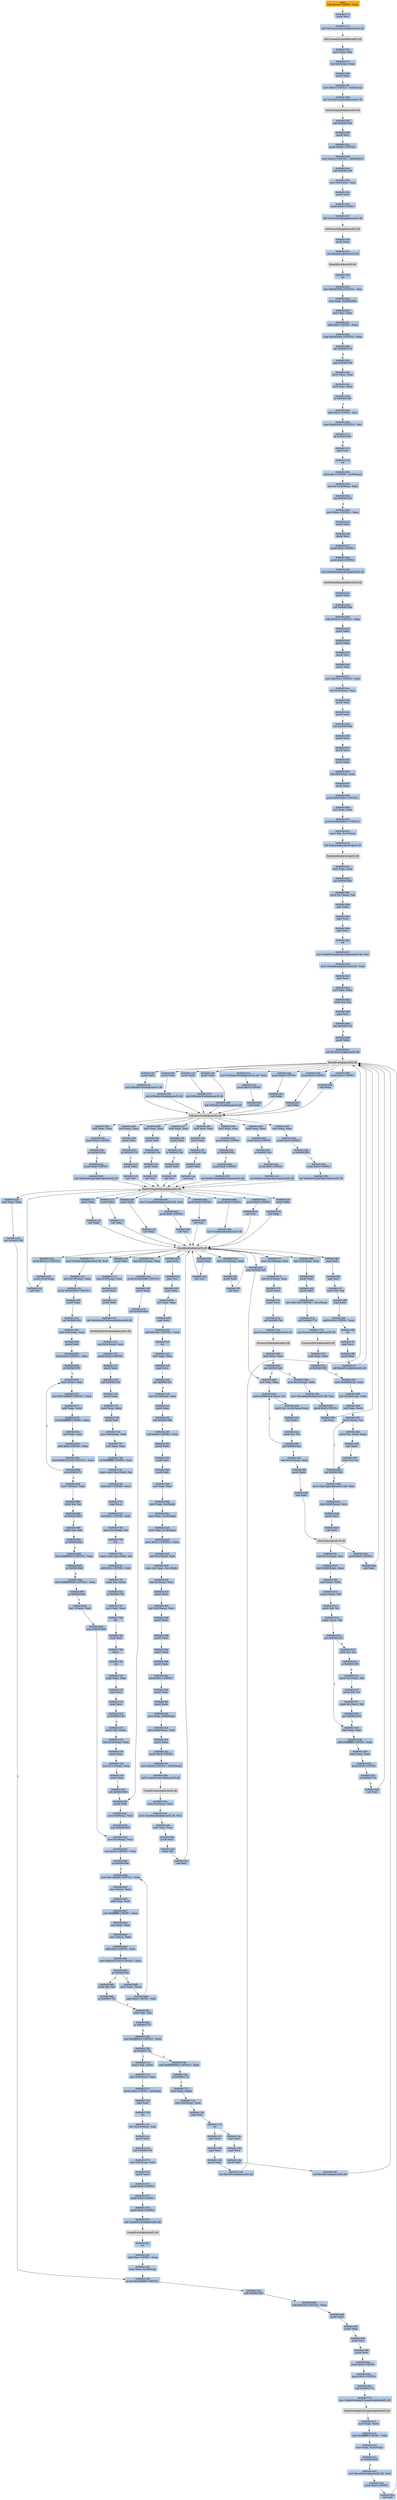 digraph G {
node[shape=rectangle,style=filled,fillcolor=lightsteelblue,color=lightsteelblue]
bgcolor="transparent"
a0x00401270subl_0x44UINT8_esp[label="start\nsubl $0x44<UINT8>, %esp",fillcolor="orange",color="lightgrey"];
a0x00401273pushl_esi[label="0x00401273\npushl %esi"];
a0x00401274call_GetCommandLineA_kernel32_dll[label="0x00401274\ncall GetCommandLineA@kernel32.dll"];
GetCommandLineA_kernel32_dll[label="GetCommandLineA@kernel32.dll",fillcolor="lightgrey",color="lightgrey"];
a0x0040127amovl_eax_esi[label="0x0040127a\nmovl %eax, %esi"];
a0x0040127cleal_0x4esp__eax[label="0x0040127c\nleal 0x4(%esp), %eax"];
a0x00401280pushl_eax[label="0x00401280\npushl %eax"];
a0x00401281movl_0x0UINT32_0x34esp_[label="0x00401281\nmovl $0x0<UINT32>, 0x34(%esp)"];
a0x00401289call_GetStartupInfoA_kernel32_dll[label="0x00401289\ncall GetStartupInfoA@kernel32.dll"];
GetStartupInfoA_kernel32_dll[label="GetStartupInfoA@kernel32.dll",fillcolor="lightgrey",color="lightgrey"];
a0x0040128fcall_0x004012d0[label="0x0040128f\ncall 0x004012d0"];
a0x004012d0pushl_esi[label="0x004012d0\npushl %esi"];
a0x004012d1pushl_0x80UINT32[label="0x004012d1\npushl $0x80<UINT32>"];
a0x004012d6movl_0x20UINT32_0x00403024[label="0x004012d6\nmovl $0x20<UINT32>, 0x00403024"];
a0x004012e0call_0x00401350[label="0x004012e0\ncall 0x00401350"];
a0x00401350movl_0x4esp__eax[label="0x00401350\nmovl 0x4(%esp), %eax"];
a0x00401354pushl_eax[label="0x00401354\npushl %eax"];
a0x00401355pushl_0x8UINT8[label="0x00401355\npushl $0x8<UINT8>"];
a0x00401357call_GetProcessHeap_kernel32_dll[label="0x00401357\ncall GetProcessHeap@kernel32.dll"];
GetProcessHeap_kernel32_dll[label="GetProcessHeap@kernel32.dll",fillcolor="lightgrey",color="lightgrey"];
a0x0040135dpushl_eax[label="0x0040135d\npushl %eax"];
a0x0040135ecall_HeapAlloc_kernel32_dll[label="0x0040135e\ncall HeapAlloc@kernel32.dll"];
HeapAlloc_kernel32_dll[label="HeapAlloc@kernel32.dll",fillcolor="lightgrey",color="lightgrey"];
a0x00401364ret[label="0x00401364\nret"];
a0x004012e5movl_0x403000UINT32_esi[label="0x004012e5\nmovl $0x403000<UINT32>, %esi"];
a0x004012eamovl_eax_0x00403020[label="0x004012ea\nmovl %eax, 0x00403020"];
a0x004012efmovl_esi_eax[label="0x004012ef\nmovl %esi, %eax"];
a0x004012f1addl_0x4UINT8_esp[label="0x004012f1\naddl $0x4<UINT8>, %esp"];
a0x004012f4cmpl_0x403004UINT32_eax[label="0x004012f4\ncmpl $0x403004<UINT32>, %eax"];
a0x004012f9jae_0x00401313[label="0x004012f9\njae 0x00401313"];
a0x004012fbjmp_0x00401300[label="0x004012fb\njmp 0x00401300"];
a0x00401300movl_esi__eax[label="0x00401300\nmovl (%esi), %eax"];
a0x00401302testl_eax_eax[label="0x00401302\ntestl %eax, %eax"];
a0x00401304je_0x00401308[label="0x00401304\nje 0x00401308"];
a0x00401308addl_0x4UINT8_esi[label="0x00401308\naddl $0x4<UINT8>, %esi"];
a0x0040130bcmpl_0x403004UINT32_esi[label="0x0040130b\ncmpl $0x403004<UINT32>, %esi"];
a0x00401311jb_0x00401300[label="0x00401311\njb 0x00401300"];
a0x00401313popl_esi[label="0x00401313\npopl %esi"];
a0x00401314ret[label="0x00401314\nret"];
a0x00401294testb_0x1UINT8_0x30esp_[label="0x00401294\ntestb $0x1<UINT8>, 0x30(%esp)"];
a0x00401299movzwl_0x34esp__eax[label="0x00401299\nmovzwl 0x34(%esp), %eax"];
a0x0040129ejne_0x004012a5[label="0x0040129e\njne 0x004012a5"];
a0x004012a0movl_0xaUINT32_eax[label="0x004012a0\nmovl $0xa<UINT32>, %eax"];
a0x004012a5pushl_eax[label="0x004012a5\npushl %eax"];
a0x004012a6pushl_esi[label="0x004012a6\npushl %esi"];
a0x004012a7pushl_0x0UINT8[label="0x004012a7\npushl $0x0<UINT8>"];
a0x004012a9pushl_0x0UINT8[label="0x004012a9\npushl $0x0<UINT8>"];
a0x004012abcall_GetModuleHandleA_kernel32_dll[label="0x004012ab\ncall GetModuleHandleA@kernel32.dll"];
GetModuleHandleA_kernel32_dll[label="GetModuleHandleA@kernel32.dll",fillcolor="lightgrey",color="lightgrey"];
a0x004012b1pushl_eax[label="0x004012b1\npushl %eax"];
a0x004012b2call_0x004010bd[label="0x004012b2\ncall 0x004010bd"];
a0x004010bdsubl_0x310UINT32_esp[label="0x004010bd\nsubl $0x310<UINT32>, %esp"];
a0x004010c3pushl_ebx[label="0x004010c3\npushl %ebx"];
a0x004010c4pushl_ebp[label="0x004010c4\npushl %ebp"];
a0x004010c5pushl_esi[label="0x004010c5\npushl %esi"];
a0x004010c6pushl_edi[label="0x004010c6\npushl %edi"];
a0x004010c7movl_0x104UINT32_edi[label="0x004010c7\nmovl $0x104<UINT32>, %edi"];
a0x004010ccleal_0x14esp__eax[label="0x004010cc\nleal 0x14(%esp), %eax"];
a0x004010d0pushl_edi[label="0x004010d0\npushl %edi"];
a0x004010d1pushl_eax[label="0x004010d1\npushl %eax"];
a0x004010d2call_0x00401000[label="0x004010d2\ncall 0x00401000"];
a0x00401000pushl_ecx[label="0x00401000\npushl %ecx"];
a0x00401001pushl_ecx[label="0x00401001\npushl %ecx"];
a0x00401002pushl_ebx[label="0x00401002\npushl %ebx"];
a0x00401003leal_0x8esp__eax[label="0x00401003\nleal 0x8(%esp), %eax"];
a0x00401007pushl_eax[label="0x00401007\npushl %eax"];
a0x00401008pushl_0x40206cUINT32[label="0x00401008\npushl $0x40206c<UINT32>"];
a0x0040100dxorl_ebx_ebx[label="0x0040100d\nxorl %ebx, %ebx"];
a0x0040100fpushl_0x80000001UINT32[label="0x0040100f\npushl $0x80000001<UINT32>"];
a0x00401014movb_bl_0x13esp_[label="0x00401014\nmovb %bl, 0x13(%esp)"];
a0x00401018call_RegOpenKeyA_advapi32_dll[label="0x00401018\ncall RegOpenKeyA@advapi32.dll"];
RegOpenKeyA_advapi32_dll[label="RegOpenKeyA@advapi32.dll",fillcolor="lightgrey",color="lightgrey"];
a0x0040101etestl_eax_eax[label="0x0040101e\ntestl %eax, %eax"];
a0x00401020jne_0x004010b5[label="0x00401020\njne 0x004010b5"];
a0x004010b5movb_0x7esp__al[label="0x004010b5\nmovb 0x7(%esp), %al"];
a0x004010b9popl_ebx[label="0x004010b9\npopl %ebx"];
a0x004010bapopl_ecx[label="0x004010ba\npopl %ecx"];
a0x004010bbpopl_ecx[label="0x004010bb\npopl %ecx"];
a0x004010bcret[label="0x004010bc\nret"];
a0x004010d7movl_WaitForSingleObject_kernel32_dll_esi[label="0x004010d7\nmovl WaitForSingleObject@kernel32.dll, %esi"];
a0x004010ddmovl_CloseHandle_kernel32_dll_ebp[label="0x004010dd\nmovl CloseHandle@kernel32.dll, %ebp"];
a0x004010e3popl_ecx[label="0x004010e3\npopl %ecx"];
a0x004010e4xorl_ebx_ebx[label="0x004010e4\nxorl %ebx, %ebx"];
a0x004010e6testb_al_al[label="0x004010e6\ntestb %al, %al"];
a0x004010e8popl_ecx[label="0x004010e8\npopl %ecx"];
a0x004010e9jne_0x00401135[label="0x004010e9\njne 0x00401135"];
a0x004010ebpushl_ebx[label="0x004010eb\npushl %ebx"];
a0x004010eccall_ResetEvent_kernel32_dll[label="0x004010ec\ncall ResetEvent@kernel32.dll"];
ResetEvent_kernel32_dll[label="ResetEvent@kernel32.dll",fillcolor="lightgrey",color="lightgrey"];
a0x004010f2pushl_ebx[label="0x004010f2\npushl %ebx"];
a0x004010f3call_IsWindowVisible_user32_dll[label="0x004010f3\ncall IsWindowVisible@user32.dll"];
IsWindowVisible_user32_dll[label="IsWindowVisible@user32.dll",fillcolor="lightgrey",color="lightgrey"];
a0x004010f9testl_eax_eax[label="0x004010f9\ntestl %eax, %eax"];
a0x004010fbpushl_ebx[label="0x004010fb\npushl %ebx"];
a0x004010fcje_0x0040110e[label="0x004010fc\nje 0x0040110e"];
a0x0040110epushl_ebx[label="0x0040110e\npushl %ebx"];
a0x0040110fcall_esi[label="0x0040110f\ncall %esi"];
WaitForSingleObject_kernel32_dll[label="WaitForSingleObject@kernel32.dll",fillcolor="lightgrey",color="lightgrey"];
a0x00401111pushl_ebx[label="0x00401111\npushl %ebx"];
a0x00401112call_ebp[label="0x00401112\ncall %ebp"];
CloseHandle_kernel32_dll[label="CloseHandle@kernel32.dll",fillcolor="lightgrey",color="lightgrey"];
a0x00401114pushl_edi[label="0x00401114\npushl %edi"];
a0x00401115leal_0x18esp__eax[label="0x00401115\nleal 0x18(%esp), %eax"];
a0x00401119pushl_eax[label="0x00401119\npushl %eax"];
a0x0040111apushl_ebx[label="0x0040111a\npushl %ebx"];
a0x0040111bcall_GetModuleFileNameA_kernel32_dll[label="0x0040111b\ncall GetModuleFileNameA@kernel32.dll"];
GetModuleFileNameA_kernel32_dll[label="GetModuleFileNameA@kernel32.dll",fillcolor="lightgrey",color="lightgrey"];
a0x00401121leal_0x14esp__eax[label="0x00401121\nleal 0x14(%esp), %eax"];
a0x00401125pushl_0x5cUINT8[label="0x00401125\npushl $0x5c<UINT8>"];
a0x00401127pushl_eax[label="0x00401127\npushl %eax"];
a0x00401128call_0x00401740[label="0x00401128\ncall 0x00401740"];
a0x00401740pushl_ebp[label="0x00401740\npushl %ebp"];
a0x00401741movl_esp_ebp[label="0x00401741\nmovl %esp, %ebp"];
a0x00401743pushl_edi[label="0x00401743\npushl %edi"];
a0x00401744movl_0x8ebp__edi[label="0x00401744\nmovl 0x8(%ebp), %edi"];
a0x00401747xorl_eax_eax[label="0x00401747\nxorl %eax, %eax"];
a0x00401749orl_0xffffffffUINT8_ecx[label="0x00401749\norl $0xffffffff<UINT8>, %ecx"];
a0x0040174crepnz_scasb_es_edi__al[label="0x0040174c\nrepnz scasb %es:(%edi), %al"];
a0x0040174eaddl_0x1UINT8_ecx[label="0x0040174e\naddl $0x1<UINT8>, %ecx"];
a0x00401751negl_ecx[label="0x00401751\nnegl %ecx"];
a0x00401753subl_0x1UINT8_edi[label="0x00401753\nsubl $0x1<UINT8>, %edi"];
a0x00401756movb_0xcebp__al[label="0x00401756\nmovb 0xc(%ebp), %al"];
a0x00401759std_[label="0x00401759\nstd "];
a0x0040175arepnz_scasb_es_edi__al[label="0x0040175a\nrepnz scasb %es:(%edi), %al"];
a0x0040175caddl_0x1UINT8_edi[label="0x0040175c\naddl $0x1<UINT8>, %edi"];
a0x0040175fcmpb_al_edi_[label="0x0040175f\ncmpb %al, (%edi)"];
a0x00401761je_0x00401767[label="0x00401761\nje 0x00401767"];
a0x00401767movl_edi_eax[label="0x00401767\nmovl %edi, %eax"];
a0x00401769cld_[label="0x00401769\ncld "];
a0x0040176apopl_edi[label="0x0040176a\npopl %edi"];
a0x0040176bleave_[label="0x0040176b\nleave "];
a0x0040176cret[label="0x0040176c\nret"];
a0x0040112dcmpl_ebx_eax[label="0x0040112d\ncmpl %ebx, %eax"];
a0x0040112fpopl_ecx[label="0x0040112f\npopl %ecx"];
a0x00401130popl_ecx[label="0x00401130\npopl %ecx"];
a0x00401131je_0x00401135[label="0x00401131\nje 0x00401135"];
a0x00401133movb_bl_eax_[label="0x00401133\nmovb %bl, (%eax)"];
a0x00401135leal_0x14esp__eax[label="0x00401135\nleal 0x14(%esp), %eax"];
a0x00401139pushl_eax[label="0x00401139\npushl %eax"];
a0x0040113aleal_0x11cesp__eax[label="0x0040113a\nleal 0x11c(%esp), %eax"];
a0x00401141pushl_eax[label="0x00401141\npushl %eax"];
a0x00401142call_0x00401640[label="0x00401142\ncall 0x00401640"];
a0x00401640pushl_edi[label="0x00401640\npushl %edi"];
a0x00401641movl_0x8esp__edi[label="0x00401641\nmovl 0x8(%esp), %edi"];
a0x00401645jmp_0x004016b5[label="0x00401645\njmp 0x004016b5"];
a0x004016b5movl_0xcesp__ecx[label="0x004016b5\nmovl 0xc(%esp), %ecx"];
a0x004016b9testl_0x3UINT32_ecx[label="0x004016b9\ntestl $0x3<UINT32>, %ecx"];
a0x004016bfje_0x004016de[label="0x004016bf\nje 0x004016de"];
a0x004016demovl_0x7efefeffUINT32_edx[label="0x004016de\nmovl $0x7efefeff<UINT32>, %edx"];
a0x004016e3movl_ecx__eax[label="0x004016e3\nmovl (%ecx), %eax"];
a0x004016e5addl_eax_edx[label="0x004016e5\naddl %eax, %edx"];
a0x004016e7xorl_0xffffffffUINT8_eax[label="0x004016e7\nxorl $0xffffffff<UINT8>, %eax"];
a0x004016eaxorl_edx_eax[label="0x004016ea\nxorl %edx, %eax"];
a0x004016ecmovl_ecx__edx[label="0x004016ec\nmovl (%ecx), %edx"];
a0x004016eeaddl_0x4UINT8_ecx[label="0x004016ee\naddl $0x4<UINT8>, %ecx"];
a0x004016f1testl_0x81010100UINT32_eax[label="0x004016f1\ntestl $0x81010100<UINT32>, %eax"];
a0x004016f6je_0x004016d9[label="0x004016f6\nje 0x004016d9"];
a0x004016d9movl_edx_edi_[label="0x004016d9\nmovl %edx, (%edi)"];
a0x004016dbaddl_0x4UINT8_edi[label="0x004016db\naddl $0x4<UINT8>, %edi"];
a0x004016f8testb_dl_dl[label="0x004016f8\ntestb %dl, %dl"];
a0x004016faje_0x00401730[label="0x004016fa\nje 0x00401730"];
a0x004016fctestb_dh_dh[label="0x004016fc\ntestb %dh, %dh"];
a0x004016feje_0x00401727[label="0x004016fe\nje 0x00401727"];
a0x00401700testl_0xff0000UINT32_edx[label="0x00401700\ntestl $0xff0000<UINT32>, %edx"];
a0x00401706je_0x0040171a[label="0x00401706\nje 0x0040171a"];
a0x00401708testl_0xff000000UINT32_edx[label="0x00401708\ntestl $0xff000000<UINT32>, %edx"];
a0x0040170eje_0x00401712[label="0x0040170e\nje 0x00401712"];
a0x00401712movl_edx_edi_[label="0x00401712\nmovl %edx, (%edi)"];
a0x00401714movl_0x8esp__eax[label="0x00401714\nmovl 0x8(%esp), %eax"];
a0x00401718popl_edi[label="0x00401718\npopl %edi"];
a0x00401719ret[label="0x00401719\nret"];
a0x00401147popl_ecx[label="0x00401147\npopl %ecx"];
a0x00401148popl_ecx[label="0x00401148\npopl %ecx"];
a0x00401149pushl_ebx[label="0x00401149\npushl %ebx"];
a0x0040114acall_ResetEvent_kernel32_dll[label="0x0040114a\ncall ResetEvent@kernel32.dll"];
a0x00401150pushl_ebx[label="0x00401150\npushl %ebx"];
a0x00401151call_IsWindowVisible_user32_dll[label="0x00401151\ncall IsWindowVisible@user32.dll"];
a0x00401157testl_eax_eax[label="0x00401157\ntestl %eax, %eax"];
a0x00401159pushl_ebx[label="0x00401159\npushl %ebx"];
a0x0040115aje_0x0040116e[label="0x0040115a\nje 0x0040116e"];
a0x0040116epushl_ebx[label="0x0040116e\npushl %ebx"];
a0x0040116fcall_esi[label="0x0040116f\ncall %esi"];
a0x00401171pushl_ebx[label="0x00401171\npushl %ebx"];
a0x00401172call_ebp[label="0x00401172\ncall %ebp"];
a0x00401174movl_PulseEvent_kernel32_dll_edi[label="0x00401174\nmovl PulseEvent@kernel32.dll, %edi"];
a0x0040117aleal_0x118esp__eax[label="0x0040117a\nleal 0x118(%esp), %eax"];
a0x00401181pushl_0x4020b0UINT32[label="0x00401181\npushl $0x4020b0<UINT32>"];
a0x00401186pushl_eax[label="0x00401186\npushl %eax"];
a0x00401187call_0x00401650[label="0x00401187\ncall 0x00401650"];
a0x00401650movl_0x4esp__ecx[label="0x00401650\nmovl 0x4(%esp), %ecx"];
a0x00401654pushl_edi[label="0x00401654\npushl %edi"];
a0x00401655testl_0x3UINT32_ecx[label="0x00401655\ntestl $0x3<UINT32>, %ecx"];
a0x0040165bje_0x00401670[label="0x0040165b\nje 0x00401670"];
a0x00401670movl_ecx__eax[label="0x00401670\nmovl (%ecx), %eax"];
a0x00401672movl_0x7efefeffUINT32_edx[label="0x00401672\nmovl $0x7efefeff<UINT32>, %edx"];
a0x00401677addl_eax_edx[label="0x00401677\naddl %eax, %edx"];
a0x00401679xorl_0xffffffffUINT8_eax[label="0x00401679\nxorl $0xffffffff<UINT8>, %eax"];
a0x0040167cxorl_edx_eax[label="0x0040167c\nxorl %edx, %eax"];
a0x0040167eaddl_0x4UINT8_ecx[label="0x0040167e\naddl $0x4<UINT8>, %ecx"];
a0x00401681testl_0x81010100UINT32_eax[label="0x00401681\ntestl $0x81010100<UINT32>, %eax"];
a0x00401686je_0x00401670[label="0x00401686\nje 0x00401670"];
a0x00401688movl__4ecx__eax[label="0x00401688\nmovl -4(%ecx), %eax"];
a0x0040168btestb_al_al[label="0x0040168b\ntestb %al, %al"];
a0x0040168dje_0x004016b2[label="0x0040168d\nje 0x004016b2"];
a0x0040168ftestb_ah_ah[label="0x0040168f\ntestb %ah, %ah"];
a0x00401691je_0x004016ad[label="0x00401691\nje 0x004016ad"];
a0x00401693testl_0xff0000UINT32_eax[label="0x00401693\ntestl $0xff0000<UINT32>, %eax"];
a0x00401698je_0x004016a8[label="0x00401698\nje 0x004016a8"];
a0x0040169atestl_0xff000000UINT32_eax[label="0x0040169a\ntestl $0xff000000<UINT32>, %eax"];
a0x0040169fje_0x004016a3[label="0x0040169f\nje 0x004016a3"];
a0x004016a3leal__1ecx__edi[label="0x004016a3\nleal -1(%ecx), %edi"];
a0x004016a6jmp_0x004016b5[label="0x004016a6\njmp 0x004016b5"];
a0x0040118cpopl_ecx[label="0x0040118c\npopl %ecx"];
a0x0040118dpopl_ecx[label="0x0040118d\npopl %ecx"];
a0x0040118epushl_ebx[label="0x0040118e\npushl %ebx"];
a0x0040118fcall_ResetEvent_kernel32_dll[label="0x0040118f\ncall ResetEvent@kernel32.dll"];
a0x00401195pushl_ebx[label="0x00401195\npushl %ebx"];
a0x00401196call_IsWindowVisible_user32_dll[label="0x00401196\ncall IsWindowVisible@user32.dll"];
a0x0040119ctestl_eax_eax[label="0x0040119c\ntestl %eax, %eax"];
a0x0040119epushl_ebx[label="0x0040119e\npushl %ebx"];
a0x0040119fje_0x004011ad[label="0x0040119f\nje 0x004011ad"];
a0x004011adpushl_ebx[label="0x004011ad\npushl %ebx"];
a0x004011aecall_esi[label="0x004011ae\ncall %esi"];
a0x004011b0pushl_ebx[label="0x004011b0\npushl %ebx"];
a0x004011b1call_ebp[label="0x004011b1\ncall %ebp"];
a0x004011b3leal_0x21cesp__eax[label="0x004011b3\nleal 0x21c(%esp), %eax"];
a0x004011bapushl_0x402098UINT32[label="0x004011ba\npushl $0x402098<UINT32>"];
a0x004011bfpushl_eax[label="0x004011bf\npushl %eax"];
a0x004011c0call_0x00401640[label="0x004011c0\ncall 0x00401640"];
a0x0040171amovw_dx_edi_[label="0x0040171a\nmovw %dx, (%edi)"];
a0x0040171dmovl_0x8esp__eax[label="0x0040171d\nmovl 0x8(%esp), %eax"];
a0x00401721movb_0x0UINT8_0x2edi_[label="0x00401721\nmovb $0x0<UINT8>, 0x2(%edi)"];
a0x00401725popl_edi[label="0x00401725\npopl %edi"];
a0x00401726ret[label="0x00401726\nret"];
a0x004011c5leal_0x224esp__eax[label="0x004011c5\nleal 0x224(%esp), %eax"];
a0x004011ccpushl_eax[label="0x004011cc\npushl %eax"];
a0x004011cdcall_0x00401370[label="0x004011cd\ncall 0x00401370"];
a0x00401370movl_0x4esp__eax[label="0x00401370\nmovl 0x4(%esp), %eax"];
a0x00401374pushl_eax[label="0x00401374\npushl %eax"];
a0x00401375pushl_0x0UINT8[label="0x00401375\npushl $0x0<UINT8>"];
a0x00401377pushl_0x0UINT8[label="0x00401377\npushl $0x0<UINT8>"];
a0x00401379pushl_0x0UINT8[label="0x00401379\npushl $0x0<UINT8>"];
a0x0040137bcall_CreateEventA_kernel32_dll[label="0x0040137b\ncall CreateEventA@kernel32.dll"];
CreateEventA_kernel32_dll[label="CreateEventA@kernel32.dll",fillcolor="lightgrey",color="lightgrey"];
a0x00401381ret[label="0x00401381\nret"];
a0x004011d2addl_0xcUINT8_esp[label="0x004011d2\naddl $0xc<UINT8>, %esp"];
a0x004011d5movl_eax_0x10esp_[label="0x004011d5\nmovl %eax, 0x10(%esp)"];
a0x004011d9pushl_0x402088UINT32[label="0x004011d9\npushl $0x402088<UINT32>"];
a0x004011decall_0x00401400[label="0x004011de\ncall 0x00401400"];
a0x00401400subl_0x334UINT32_esp[label="0x00401400\nsubl $0x334<UINT32>, %esp"];
a0x00401406pushl_ebx[label="0x00401406\npushl %ebx"];
a0x00401407pushl_ebp[label="0x00401407\npushl %ebp"];
a0x00401408pushl_esi[label="0x00401408\npushl %esi"];
a0x00401409pushl_edi[label="0x00401409\npushl %edi"];
a0x0040140apushl_0x0UINT8[label="0x0040140a\npushl $0x0<UINT8>"];
a0x0040140cpushl_0x2UINT8[label="0x0040140c\npushl $0x2<UINT8>"];
a0x0040140ecall_0x0040177a[label="0x0040140e\ncall 0x0040177a"];
a0x0040177ajmp_CreateToolhelp32Snapshot_kernel32_dll[label="0x0040177a\njmp CreateToolhelp32Snapshot@kernel32.dll"];
CreateToolhelp32Snapshot_kernel32_dll[label="CreateToolhelp32Snapshot@kernel32.dll",fillcolor="lightgrey",color="lightgrey"];
a0x00401413movl_eax_ebx[label="0x00401413\nmovl %eax, %ebx"];
a0x00401415cmpl_0xffffffffUINT8_ebx[label="0x00401415\ncmpl $0xffffffff<UINT8>, %ebx"];
a0x00401418movl_ebx_0x10esp_[label="0x00401418\nmovl %ebx, 0x10(%esp)"];
a0x0040141cje_0x00401633[label="0x0040141c\nje 0x00401633"];
a0x00401422movl_ResetEvent_kernel32_dll_edi[label="0x00401422\nmovl ResetEvent@kernel32.dll, %edi"];
a0x00401428pushl_0x0UINT8[label="0x00401428\npushl $0x0<UINT8>"];
a0x0040142acall_edi[label="0x0040142a\ncall %edi"];
a0x0040142cmovl_IsWindowVisible_user32_dll_ebp[label="0x0040142c\nmovl IsWindowVisible@user32.dll, %ebp"];
a0x00401432pushl_0x0UINT8[label="0x00401432\npushl $0x0<UINT8>"];
a0x00401434call_ebp[label="0x00401434\ncall %ebp"];
a0x00401436testl_eax_eax[label="0x00401436\ntestl %eax, %eax"];
a0x00401438pushl_0x0UINT8[label="0x00401438\npushl $0x0<UINT8>"];
a0x0040143aje_0x00401454[label="0x0040143a\nje 0x00401454"];
a0x00401454pushl_0x0UINT8[label="0x00401454\npushl $0x0<UINT8>"];
a0x00401456call_WaitForSingleObject_kernel32_dll[label="0x00401456\ncall WaitForSingleObject@kernel32.dll"];
a0x0040145cmovl_CloseHandle_kernel32_dll_esi[label="0x0040145c\nmovl CloseHandle@kernel32.dll, %esi"];
a0x00401462pushl_0x0UINT8[label="0x00401462\npushl $0x0<UINT8>"];
a0x00401464call_esi[label="0x00401464\ncall %esi"];
a0x00401466leal_0x14esp__eax[label="0x00401466\nleal 0x14(%esp), %eax"];
a0x0040146apushl_eax[label="0x0040146a\npushl %eax"];
a0x0040146bpushl_ebx[label="0x0040146b\npushl %ebx"];
a0x0040146cmovl_0x128UINT32_0x1cesp_[label="0x0040146c\nmovl $0x128<UINT32>, 0x1c(%esp)"];
a0x00401474call_0x00401774[label="0x00401474\ncall 0x00401774"];
a0x00401774jmp_Process32First_kernel32_dll[label="0x00401774\njmp Process32First@kernel32.dll"];
Process32First_kernel32_dll[label="Process32First@kernel32.dll",fillcolor="lightgrey",color="lightgrey"];
a0x00401479testl_eax_eax[label="0x00401479\ntestl %eax, %eax"];
a0x0040147bje_0x00401592[label="0x0040147b\nje 0x00401592"];
a0x00401481movl_0x348esp__eax[label="0x00401481\nmovl 0x348(%esp), %eax"];
a0x00401488leal_0x240esp__edx[label="0x00401488\nleal 0x240(%esp), %edx"];
a0x0040148fsubl_eax_edx[label="0x0040148f\nsubl %eax, %edx"];
a0x00401491movb_eax__cl[label="0x00401491\nmovb (%eax), %cl"];
a0x00401493movb_cl_edxeax_[label="0x00401493\nmovb %cl, (%edx,%eax)"];
a0x00401496incl_eax[label="0x00401496\nincl %eax"];
a0x00401497testb_cl_cl[label="0x00401497\ntestb %cl, %cl"];
a0x00401499jne_0x00401491[label="0x00401499\njne 0x00401491"];
a0x0040149bmovl_CharUpperA_user32_dll_ebx[label="0x0040149b\nmovl CharUpperA@user32.dll, %ebx"];
a0x004014a1leal_0x240esp__ecx[label="0x004014a1\nleal 0x240(%esp), %ecx"];
a0x004014a8pushl_ecx[label="0x004014a8\npushl %ecx"];
a0x004014a9call_ebx[label="0x004014a9\ncall %ebx"];
CharUpperA_user32_dll[label="CharUpperA@user32.dll",fillcolor="lightgrey",color="lightgrey"];
a0x004014abpushl_0x0UINT8[label="0x004014ab\npushl $0x0<UINT8>"];
a0x004014adcall_edi[label="0x004014ad\ncall %edi"];
a0x004014afpushl_0x0UINT8[label="0x004014af\npushl $0x0<UINT8>"];
a0x004014b1call_ebp[label="0x004014b1\ncall %ebp"];
a0x004014b3testl_eax_eax[label="0x004014b3\ntestl %eax, %eax"];
a0x004014b5pushl_0x0UINT8[label="0x004014b5\npushl $0x0<UINT8>"];
a0x004014b7je_0x004014cb[label="0x004014b7\nje 0x004014cb"];
a0x004014cbpushl_0x0UINT8[label="0x004014cb\npushl $0x0<UINT8>"];
a0x004014cdcall_WaitForSingleObject_kernel32_dll[label="0x004014cd\ncall WaitForSingleObject@kernel32.dll"];
a0x004014d3pushl_0x0UINT8[label="0x004014d3\npushl $0x0<UINT8>"];
a0x004014d5call_esi[label="0x004014d5\ncall %esi"];
a0x004014d7jmp_0x004014e0[label="0x004014d7\njmp 0x004014e0"];
a0x004014e0xorl_eax_eax[label="0x004014e0\nxorl %eax, %eax"];
a0x004014e2movb_0x38espeax__cl[label="0x004014e2\nmovb 0x38(%esp,%eax), %cl"];
a0x004014e6movb_cl_0x13cespeax_[label="0x004014e6\nmovb %cl, 0x13c(%esp,%eax)"];
a0x004014edincl_eax[label="0x004014ed\nincl %eax"];
a0x004014eetestb_cl_cl[label="0x004014ee\ntestb %cl, %cl"];
a0x004014f0jne_0x004014e2[label="0x004014f0\njne 0x004014e2"];
a0x004014f2leal_0x13cesp__edx[label="0x004014f2\nleal 0x13c(%esp), %edx"];
a0x004014f9pushl_edx[label="0x004014f9\npushl %edx"];
a0x004014facall_ebx[label="0x004014fa\ncall %ebx"];
a0x004014fcleal_0x13cesp__esi[label="0x004014fc\nleal 0x13c(%esp), %esi"];
a0x00401503leal_0x240esp__eax[label="0x00401503\nleal 0x240(%esp), %eax"];
a0x0040150aleal_ebx__ebx[label="0x0040150a\nleal (%ebx), %ebx"];
a0x00401510movb_eax__dl[label="0x00401510\nmovb (%eax), %dl"];
a0x00401512movb_dl_cl[label="0x00401512\nmovb %dl, %cl"];
a0x00401514cmpb_esi__dl[label="0x00401514\ncmpb (%esi), %dl"];
a0x00401516jne_0x00401534[label="0x00401516\njne 0x00401534"];
a0x00401534sbbl_eax_eax[label="0x00401534\nsbbl %eax, %eax"];
a0x00401536sbbl_0xffffffffUINT8_eax[label="0x00401536\nsbbl $0xffffffff<UINT8>, %eax"];
a0x00401539testl_eax_eax[label="0x00401539\ntestl %eax, %eax"];
a0x0040153bpushl_0x0UINT8[label="0x0040153b\npushl $0x0<UINT8>"];
a0x0040153dje_0x004015c4[label="0x0040153d\nje 0x004015c4"];
a0x00401543call_edi[label="0x00401543\ncall %edi"];
a0x00401545pushl_0x0UINT8[label="0x00401545\npushl $0x0<UINT8>"];
a0x00401547call_ebp[label="0x00401547\ncall %ebp"];
a0x00401549testl_eax_eax[label="0x00401549\ntestl %eax, %eax"];
a0x0040154bpushl_0x0UINT8[label="0x0040154b\npushl $0x0<UINT8>"];
a0x0040154dje_0x00401561[label="0x0040154d\nje 0x00401561"];
a0x00401561pushl_0x0UINT8[label="0x00401561\npushl $0x0<UINT8>"];
a0x00401563call_WaitForSingleObject_kernel32_dll[label="0x00401563\ncall WaitForSingleObject@kernel32.dll"];
a0x00401569pushl_0x0UINT8[label="0x00401569\npushl $0x0<UINT8>"];
a0x0040156bcall_CloseHandle_kernel32_dll[label="0x0040156b\ncall CloseHandle@kernel32.dll"];
a0x00401571movl_0x10esp__ecx[label="0x00401571\nmovl 0x10(%esp), %ecx"];
a0x00401575leal_0x14esp__eax[label="0x00401575\nleal 0x14(%esp), %eax"];
a0x00401579pushl_eax[label="0x00401579\npushl %eax"];
a0x0040157apushl_ecx[label="0x0040157a\npushl %ecx"];
a0x0040157bcall_0x0040176e[label="0x0040157b\ncall 0x0040176e"];
a0x0040176ejmp_Process32Next_kernel32_dll[label="0x0040176e\njmp Process32Next@kernel32.dll"];
Process32Next_kernel32_dll[label="Process32Next@kernel32.dll",fillcolor="lightgrey",color="lightgrey"];
a0x00401580testl_eax_eax[label="0x00401580\ntestl %eax, %eax"];
a0x00401582jne_0x004014e0[label="0x00401582\njne 0x004014e0"];
a0x00401518testb_cl_cl[label="0x00401518\ntestb %cl, %cl"];
a0x0040151aje_0x00401530[label="0x0040151a\nje 0x00401530"];
a0x0040151cmovb_0x1eax__dl[label="0x0040151c\nmovb 0x1(%eax), %dl"];
a0x0040151fmovb_dl_cl[label="0x0040151f\nmovb %dl, %cl"];
a0x00401521cmpb_0x1esi__dl[label="0x00401521\ncmpb 0x1(%esi), %dl"];
a0x00401524jne_0x00401534[label="0x00401524\njne 0x00401534"];
a0x00401588movl_0x10esp__ebx[label="0x00401588\nmovl 0x10(%esp), %ebx"];
a0x0040158cmovl_CloseHandle_kernel32_dll_esi[label="0x0040158c\nmovl CloseHandle@kernel32.dll, %esi"];
a0x00401592pushl_0x0UINT8[label="0x00401592\npushl $0x0<UINT8>"];
a0x00401594call_edi[label="0x00401594\ncall %edi"];
a0x00401596pushl_0x0UINT8[label="0x00401596\npushl $0x0<UINT8>"];
a0x00401598call_ebp[label="0x00401598\ncall %ebp"];
a0x0040159atestl_eax_eax[label="0x0040159a\ntestl %eax, %eax"];
a0x0040159cpushl_0x0UINT8[label="0x0040159c\npushl $0x0<UINT8>"];
a0x0040159eje_0x00401624[label="0x0040159e\nje 0x00401624"];
a0x00401624pushl_0x0UINT8[label="0x00401624\npushl $0x0<UINT8>"];
a0x00401626call_WaitForSingleObject_kernel32_dll[label="0x00401626\ncall WaitForSingleObject@kernel32.dll"];
a0x0040162cpushl_0x0UINT8[label="0x0040162c\npushl $0x0<UINT8>"];
a0x0040162ecall_esi[label="0x0040162e\ncall %esi"];
a0x00401630pushl_ebx[label="0x00401630\npushl %ebx"];
a0x00401631call_esi[label="0x00401631\ncall %esi"];
a0x00401633popl_edi[label="0x00401633\npopl %edi"];
a0x00401634popl_esi[label="0x00401634\npopl %esi"];
a0x00401635popl_ebp[label="0x00401635\npopl %ebp"];
a0x00401636xorl_eax_eax[label="0x00401636\nxorl %eax, %eax"];
a0x00401638popl_ebx[label="0x00401638\npopl %ebx"];
a0x00401639addl_0x334UINT32_esp[label="0x00401639\naddl $0x334<UINT32>, %esp"];
a0x0040163fret[label="0x0040163f\nret"];
a0x004011e3testl_eax_eax[label="0x004011e3\ntestl %eax, %eax"];
a0x004011e5popl_ecx[label="0x004011e5\npopl %ecx"];
a0x004011e6jne_0x004011f6[label="0x004011e6\njne 0x004011f6"];
a0x004011e8leal_0x118esp__eax[label="0x004011e8\nleal 0x118(%esp), %eax"];
a0x004011efpushl_eax[label="0x004011ef\npushl %eax"];
a0x004011f0call_0x00401390[label="0x004011f0\ncall 0x00401390"];
a0x00401390subl_0x54UINT8_esp[label="0x00401390\nsubl $0x54<UINT8>, %esp"];
a0x00401393pushl_ebx[label="0x00401393\npushl %ebx"];
a0x00401394pushl_esi[label="0x00401394\npushl %esi"];
a0x00401395pushl_edi[label="0x00401395\npushl %edi"];
a0x00401396xorl_eax_eax[label="0x00401396\nxorl %eax, %eax"];
a0x00401398movl_eax_0xcesp_[label="0x00401398\nmovl %eax, 0xc(%esp)"];
a0x0040139cmovl_eax_0x10esp_[label="0x0040139c\nmovl %eax, 0x10(%esp)"];
a0x004013a0movl_eax_0x14esp_[label="0x004013a0\nmovl %eax, 0x14(%esp)"];
a0x004013a4movl_0x11UINT32_ecx[label="0x004013a4\nmovl $0x11<UINT32>, %ecx"];
a0x004013a9leal_0x1cesp__edi[label="0x004013a9\nleal 0x1c(%esp), %edi"];
a0x004013adrepz_stosl_eax_es_edi_[label="0x004013ad\nrepz stosl %eax, %es:(%edi)"];
a0x004013afleal_0xcesp__ecx[label="0x004013af\nleal 0xc(%esp), %ecx"];
a0x004013b3pushl_ecx[label="0x004013b3\npushl %ecx"];
a0x004013b4leal_0x20esp__edx[label="0x004013b4\nleal 0x20(%esp), %edx"];
a0x004013b8pushl_edx[label="0x004013b8\npushl %edx"];
a0x004013b9pushl_eax[label="0x004013b9\npushl %eax"];
a0x004013bapushl_eax[label="0x004013ba\npushl %eax"];
a0x004013bbpushl_eax[label="0x004013bb\npushl %eax"];
a0x004013bcpushl_0x1UINT8[label="0x004013bc\npushl $0x1<UINT8>"];
a0x004013bepushl_eax[label="0x004013be\npushl %eax"];
a0x004013bfpushl_eax[label="0x004013bf\npushl %eax"];
a0x004013c0movl_eax_0x38esp_[label="0x004013c0\nmovl %eax, 0x38(%esp)"];
a0x004013c4movl_0x84esp__eax[label="0x004013c4\nmovl 0x84(%esp), %eax"];
a0x004013cbpushl_eax[label="0x004013cb\npushl %eax"];
a0x004013ccpushl_0x0UINT8[label="0x004013cc\npushl $0x0<UINT8>"];
a0x004013cemovl_0x44UINT32_0x44esp_[label="0x004013ce\nmovl $0x44<UINT32>, 0x44(%esp)"];
a0x004013d6call_CreateProcessA_kernel32_dll[label="0x004013d6\ncall CreateProcessA@kernel32.dll"];
CreateProcessA_kernel32_dll[label="CreateProcessA@kernel32.dll",fillcolor="lightgrey",color="lightgrey"];
a0x004013dcmovl_0xcesp__ecx[label="0x004013dc\nmovl 0xc(%esp), %ecx"];
a0x004013e0movl_CloseHandle_kernel32_dll_esi[label="0x004013e0\nmovl CloseHandle@kernel32.dll, %esi"];
a0x004013e6testl_eax_eax[label="0x004013e6\ntestl %eax, %eax"];
a0x004013e8pushl_ecx[label="0x004013e8\npushl %ecx"];
a0x004013e9setne_bl[label="0x004013e9\nsetne %bl"];
a0x004013eccall_esi[label="0x004013ec\ncall %esi"];
a0x004013eemovl_0x10esp__edx[label="0x004013ee\nmovl 0x10(%esp), %edx"];
a0x004013f2pushl_edx[label="0x004013f2\npushl %edx"];
a0x004013f3call_esi[label="0x004013f3\ncall %esi"];
a0x004013f5popl_edi[label="0x004013f5\npopl %edi"];
a0x004013f6popl_esi[label="0x004013f6\npopl %esi"];
a0x004013f7movb_bl_al[label="0x004013f7\nmovb %bl, %al"];
a0x004013f9popl_ebx[label="0x004013f9\npopl %ebx"];
a0x004013faaddl_0x54UINT8_esp[label="0x004013fa\naddl $0x54<UINT8>, %esp"];
a0x004013fdret[label="0x004013fd\nret"];
a0x004011f5popl_ecx[label="0x004011f5\npopl %ecx"];
a0x004011f6pushl_ebx[label="0x004011f6\npushl %ebx"];
a0x004011f7call_ResetEvent_kernel32_dll[label="0x004011f7\ncall ResetEvent@kernel32.dll"];
a0x004011fdpushl_ebx[label="0x004011fd\npushl %ebx"];
a0x004011fecall_IsWindowVisible_user32_dll[label="0x004011fe\ncall IsWindowVisible@user32.dll"];
a0x00401204testl_eax_eax[label="0x00401204\ntestl %eax, %eax"];
a0x00401206pushl_ebx[label="0x00401206\npushl %ebx"];
a0x00401207je_0x00401215[label="0x00401207\nje 0x00401215"];
a0x00401215pushl_ebx[label="0x00401215\npushl %ebx"];
a0x00401216call_esi[label="0x00401216\ncall %esi"];
a0x00401218pushl_ebx[label="0x00401218\npushl %ebx"];
a0x00401219call_ebp[label="0x00401219\ncall %ebp"];
a0x0040121bpushl_0x12cUINT32[label="0x0040121b\npushl $0x12c<UINT32>"];
a0x00401220pushl_0x14esp_[label="0x00401220\npushl 0x14(%esp)"];
a0x00401224call_esi[label="0x00401224\ncall %esi"];
a0x00401226testl_eax_eax[label="0x00401226\ntestl %eax, %eax"];
a0x00401228jne_0x004011d9[label="0x00401228\njne 0x004011d9"];
a0x00401270subl_0x44UINT8_esp -> a0x00401273pushl_esi [color="#000000"];
a0x00401273pushl_esi -> a0x00401274call_GetCommandLineA_kernel32_dll [color="#000000"];
a0x00401274call_GetCommandLineA_kernel32_dll -> GetCommandLineA_kernel32_dll [color="#000000"];
GetCommandLineA_kernel32_dll -> a0x0040127amovl_eax_esi [color="#000000"];
a0x0040127amovl_eax_esi -> a0x0040127cleal_0x4esp__eax [color="#000000"];
a0x0040127cleal_0x4esp__eax -> a0x00401280pushl_eax [color="#000000"];
a0x00401280pushl_eax -> a0x00401281movl_0x0UINT32_0x34esp_ [color="#000000"];
a0x00401281movl_0x0UINT32_0x34esp_ -> a0x00401289call_GetStartupInfoA_kernel32_dll [color="#000000"];
a0x00401289call_GetStartupInfoA_kernel32_dll -> GetStartupInfoA_kernel32_dll [color="#000000"];
GetStartupInfoA_kernel32_dll -> a0x0040128fcall_0x004012d0 [color="#000000"];
a0x0040128fcall_0x004012d0 -> a0x004012d0pushl_esi [color="#000000"];
a0x004012d0pushl_esi -> a0x004012d1pushl_0x80UINT32 [color="#000000"];
a0x004012d1pushl_0x80UINT32 -> a0x004012d6movl_0x20UINT32_0x00403024 [color="#000000"];
a0x004012d6movl_0x20UINT32_0x00403024 -> a0x004012e0call_0x00401350 [color="#000000"];
a0x004012e0call_0x00401350 -> a0x00401350movl_0x4esp__eax [color="#000000"];
a0x00401350movl_0x4esp__eax -> a0x00401354pushl_eax [color="#000000"];
a0x00401354pushl_eax -> a0x00401355pushl_0x8UINT8 [color="#000000"];
a0x00401355pushl_0x8UINT8 -> a0x00401357call_GetProcessHeap_kernel32_dll [color="#000000"];
a0x00401357call_GetProcessHeap_kernel32_dll -> GetProcessHeap_kernel32_dll [color="#000000"];
GetProcessHeap_kernel32_dll -> a0x0040135dpushl_eax [color="#000000"];
a0x0040135dpushl_eax -> a0x0040135ecall_HeapAlloc_kernel32_dll [color="#000000"];
a0x0040135ecall_HeapAlloc_kernel32_dll -> HeapAlloc_kernel32_dll [color="#000000"];
HeapAlloc_kernel32_dll -> a0x00401364ret [color="#000000"];
a0x00401364ret -> a0x004012e5movl_0x403000UINT32_esi [color="#000000"];
a0x004012e5movl_0x403000UINT32_esi -> a0x004012eamovl_eax_0x00403020 [color="#000000"];
a0x004012eamovl_eax_0x00403020 -> a0x004012efmovl_esi_eax [color="#000000"];
a0x004012efmovl_esi_eax -> a0x004012f1addl_0x4UINT8_esp [color="#000000"];
a0x004012f1addl_0x4UINT8_esp -> a0x004012f4cmpl_0x403004UINT32_eax [color="#000000"];
a0x004012f4cmpl_0x403004UINT32_eax -> a0x004012f9jae_0x00401313 [color="#000000"];
a0x004012f9jae_0x00401313 -> a0x004012fbjmp_0x00401300 [color="#000000",label="F"];
a0x004012fbjmp_0x00401300 -> a0x00401300movl_esi__eax [color="#000000"];
a0x00401300movl_esi__eax -> a0x00401302testl_eax_eax [color="#000000"];
a0x00401302testl_eax_eax -> a0x00401304je_0x00401308 [color="#000000"];
a0x00401304je_0x00401308 -> a0x00401308addl_0x4UINT8_esi [color="#000000",label="T"];
a0x00401308addl_0x4UINT8_esi -> a0x0040130bcmpl_0x403004UINT32_esi [color="#000000"];
a0x0040130bcmpl_0x403004UINT32_esi -> a0x00401311jb_0x00401300 [color="#000000"];
a0x00401311jb_0x00401300 -> a0x00401313popl_esi [color="#000000",label="F"];
a0x00401313popl_esi -> a0x00401314ret [color="#000000"];
a0x00401314ret -> a0x00401294testb_0x1UINT8_0x30esp_ [color="#000000"];
a0x00401294testb_0x1UINT8_0x30esp_ -> a0x00401299movzwl_0x34esp__eax [color="#000000"];
a0x00401299movzwl_0x34esp__eax -> a0x0040129ejne_0x004012a5 [color="#000000"];
a0x0040129ejne_0x004012a5 -> a0x004012a0movl_0xaUINT32_eax [color="#000000",label="F"];
a0x004012a0movl_0xaUINT32_eax -> a0x004012a5pushl_eax [color="#000000"];
a0x004012a5pushl_eax -> a0x004012a6pushl_esi [color="#000000"];
a0x004012a6pushl_esi -> a0x004012a7pushl_0x0UINT8 [color="#000000"];
a0x004012a7pushl_0x0UINT8 -> a0x004012a9pushl_0x0UINT8 [color="#000000"];
a0x004012a9pushl_0x0UINT8 -> a0x004012abcall_GetModuleHandleA_kernel32_dll [color="#000000"];
a0x004012abcall_GetModuleHandleA_kernel32_dll -> GetModuleHandleA_kernel32_dll [color="#000000"];
GetModuleHandleA_kernel32_dll -> a0x004012b1pushl_eax [color="#000000"];
a0x004012b1pushl_eax -> a0x004012b2call_0x004010bd [color="#000000"];
a0x004012b2call_0x004010bd -> a0x004010bdsubl_0x310UINT32_esp [color="#000000"];
a0x004010bdsubl_0x310UINT32_esp -> a0x004010c3pushl_ebx [color="#000000"];
a0x004010c3pushl_ebx -> a0x004010c4pushl_ebp [color="#000000"];
a0x004010c4pushl_ebp -> a0x004010c5pushl_esi [color="#000000"];
a0x004010c5pushl_esi -> a0x004010c6pushl_edi [color="#000000"];
a0x004010c6pushl_edi -> a0x004010c7movl_0x104UINT32_edi [color="#000000"];
a0x004010c7movl_0x104UINT32_edi -> a0x004010ccleal_0x14esp__eax [color="#000000"];
a0x004010ccleal_0x14esp__eax -> a0x004010d0pushl_edi [color="#000000"];
a0x004010d0pushl_edi -> a0x004010d1pushl_eax [color="#000000"];
a0x004010d1pushl_eax -> a0x004010d2call_0x00401000 [color="#000000"];
a0x004010d2call_0x00401000 -> a0x00401000pushl_ecx [color="#000000"];
a0x00401000pushl_ecx -> a0x00401001pushl_ecx [color="#000000"];
a0x00401001pushl_ecx -> a0x00401002pushl_ebx [color="#000000"];
a0x00401002pushl_ebx -> a0x00401003leal_0x8esp__eax [color="#000000"];
a0x00401003leal_0x8esp__eax -> a0x00401007pushl_eax [color="#000000"];
a0x00401007pushl_eax -> a0x00401008pushl_0x40206cUINT32 [color="#000000"];
a0x00401008pushl_0x40206cUINT32 -> a0x0040100dxorl_ebx_ebx [color="#000000"];
a0x0040100dxorl_ebx_ebx -> a0x0040100fpushl_0x80000001UINT32 [color="#000000"];
a0x0040100fpushl_0x80000001UINT32 -> a0x00401014movb_bl_0x13esp_ [color="#000000"];
a0x00401014movb_bl_0x13esp_ -> a0x00401018call_RegOpenKeyA_advapi32_dll [color="#000000"];
a0x00401018call_RegOpenKeyA_advapi32_dll -> RegOpenKeyA_advapi32_dll [color="#000000"];
RegOpenKeyA_advapi32_dll -> a0x0040101etestl_eax_eax [color="#000000"];
a0x0040101etestl_eax_eax -> a0x00401020jne_0x004010b5 [color="#000000"];
a0x00401020jne_0x004010b5 -> a0x004010b5movb_0x7esp__al [color="#000000",label="T"];
a0x004010b5movb_0x7esp__al -> a0x004010b9popl_ebx [color="#000000"];
a0x004010b9popl_ebx -> a0x004010bapopl_ecx [color="#000000"];
a0x004010bapopl_ecx -> a0x004010bbpopl_ecx [color="#000000"];
a0x004010bbpopl_ecx -> a0x004010bcret [color="#000000"];
a0x004010bcret -> a0x004010d7movl_WaitForSingleObject_kernel32_dll_esi [color="#000000"];
a0x004010d7movl_WaitForSingleObject_kernel32_dll_esi -> a0x004010ddmovl_CloseHandle_kernel32_dll_ebp [color="#000000"];
a0x004010ddmovl_CloseHandle_kernel32_dll_ebp -> a0x004010e3popl_ecx [color="#000000"];
a0x004010e3popl_ecx -> a0x004010e4xorl_ebx_ebx [color="#000000"];
a0x004010e4xorl_ebx_ebx -> a0x004010e6testb_al_al [color="#000000"];
a0x004010e6testb_al_al -> a0x004010e8popl_ecx [color="#000000"];
a0x004010e8popl_ecx -> a0x004010e9jne_0x00401135 [color="#000000"];
a0x004010e9jne_0x00401135 -> a0x004010ebpushl_ebx [color="#000000",label="F"];
a0x004010ebpushl_ebx -> a0x004010eccall_ResetEvent_kernel32_dll [color="#000000"];
a0x004010eccall_ResetEvent_kernel32_dll -> ResetEvent_kernel32_dll [color="#000000"];
ResetEvent_kernel32_dll -> a0x004010f2pushl_ebx [color="#000000"];
a0x004010f2pushl_ebx -> a0x004010f3call_IsWindowVisible_user32_dll [color="#000000"];
a0x004010f3call_IsWindowVisible_user32_dll -> IsWindowVisible_user32_dll [color="#000000"];
IsWindowVisible_user32_dll -> a0x004010f9testl_eax_eax [color="#000000"];
a0x004010f9testl_eax_eax -> a0x004010fbpushl_ebx [color="#000000"];
a0x004010fbpushl_ebx -> a0x004010fcje_0x0040110e [color="#000000"];
a0x004010fcje_0x0040110e -> a0x0040110epushl_ebx [color="#000000",label="T"];
a0x0040110epushl_ebx -> a0x0040110fcall_esi [color="#000000"];
a0x0040110fcall_esi -> WaitForSingleObject_kernel32_dll [color="#000000"];
WaitForSingleObject_kernel32_dll -> a0x00401111pushl_ebx [color="#000000"];
a0x00401111pushl_ebx -> a0x00401112call_ebp [color="#000000"];
a0x00401112call_ebp -> CloseHandle_kernel32_dll [color="#000000"];
CloseHandle_kernel32_dll -> a0x00401114pushl_edi [color="#000000"];
a0x00401114pushl_edi -> a0x00401115leal_0x18esp__eax [color="#000000"];
a0x00401115leal_0x18esp__eax -> a0x00401119pushl_eax [color="#000000"];
a0x00401119pushl_eax -> a0x0040111apushl_ebx [color="#000000"];
a0x0040111apushl_ebx -> a0x0040111bcall_GetModuleFileNameA_kernel32_dll [color="#000000"];
a0x0040111bcall_GetModuleFileNameA_kernel32_dll -> GetModuleFileNameA_kernel32_dll [color="#000000"];
GetModuleFileNameA_kernel32_dll -> a0x00401121leal_0x14esp__eax [color="#000000"];
a0x00401121leal_0x14esp__eax -> a0x00401125pushl_0x5cUINT8 [color="#000000"];
a0x00401125pushl_0x5cUINT8 -> a0x00401127pushl_eax [color="#000000"];
a0x00401127pushl_eax -> a0x00401128call_0x00401740 [color="#000000"];
a0x00401128call_0x00401740 -> a0x00401740pushl_ebp [color="#000000"];
a0x00401740pushl_ebp -> a0x00401741movl_esp_ebp [color="#000000"];
a0x00401741movl_esp_ebp -> a0x00401743pushl_edi [color="#000000"];
a0x00401743pushl_edi -> a0x00401744movl_0x8ebp__edi [color="#000000"];
a0x00401744movl_0x8ebp__edi -> a0x00401747xorl_eax_eax [color="#000000"];
a0x00401747xorl_eax_eax -> a0x00401749orl_0xffffffffUINT8_ecx [color="#000000"];
a0x00401749orl_0xffffffffUINT8_ecx -> a0x0040174crepnz_scasb_es_edi__al [color="#000000"];
a0x0040174crepnz_scasb_es_edi__al -> a0x0040174eaddl_0x1UINT8_ecx [color="#000000"];
a0x0040174eaddl_0x1UINT8_ecx -> a0x00401751negl_ecx [color="#000000"];
a0x00401751negl_ecx -> a0x00401753subl_0x1UINT8_edi [color="#000000"];
a0x00401753subl_0x1UINT8_edi -> a0x00401756movb_0xcebp__al [color="#000000"];
a0x00401756movb_0xcebp__al -> a0x00401759std_ [color="#000000"];
a0x00401759std_ -> a0x0040175arepnz_scasb_es_edi__al [color="#000000"];
a0x0040175arepnz_scasb_es_edi__al -> a0x0040175caddl_0x1UINT8_edi [color="#000000"];
a0x0040175caddl_0x1UINT8_edi -> a0x0040175fcmpb_al_edi_ [color="#000000"];
a0x0040175fcmpb_al_edi_ -> a0x00401761je_0x00401767 [color="#000000"];
a0x00401761je_0x00401767 -> a0x00401767movl_edi_eax [color="#000000",label="T"];
a0x00401767movl_edi_eax -> a0x00401769cld_ [color="#000000"];
a0x00401769cld_ -> a0x0040176apopl_edi [color="#000000"];
a0x0040176apopl_edi -> a0x0040176bleave_ [color="#000000"];
a0x0040176bleave_ -> a0x0040176cret [color="#000000"];
a0x0040176cret -> a0x0040112dcmpl_ebx_eax [color="#000000"];
a0x0040112dcmpl_ebx_eax -> a0x0040112fpopl_ecx [color="#000000"];
a0x0040112fpopl_ecx -> a0x00401130popl_ecx [color="#000000"];
a0x00401130popl_ecx -> a0x00401131je_0x00401135 [color="#000000"];
a0x00401131je_0x00401135 -> a0x00401133movb_bl_eax_ [color="#000000",label="F"];
a0x00401133movb_bl_eax_ -> a0x00401135leal_0x14esp__eax [color="#000000"];
a0x00401135leal_0x14esp__eax -> a0x00401139pushl_eax [color="#000000"];
a0x00401139pushl_eax -> a0x0040113aleal_0x11cesp__eax [color="#000000"];
a0x0040113aleal_0x11cesp__eax -> a0x00401141pushl_eax [color="#000000"];
a0x00401141pushl_eax -> a0x00401142call_0x00401640 [color="#000000"];
a0x00401142call_0x00401640 -> a0x00401640pushl_edi [color="#000000"];
a0x00401640pushl_edi -> a0x00401641movl_0x8esp__edi [color="#000000"];
a0x00401641movl_0x8esp__edi -> a0x00401645jmp_0x004016b5 [color="#000000"];
a0x00401645jmp_0x004016b5 -> a0x004016b5movl_0xcesp__ecx [color="#000000"];
a0x004016b5movl_0xcesp__ecx -> a0x004016b9testl_0x3UINT32_ecx [color="#000000"];
a0x004016b9testl_0x3UINT32_ecx -> a0x004016bfje_0x004016de [color="#000000"];
a0x004016bfje_0x004016de -> a0x004016demovl_0x7efefeffUINT32_edx [color="#000000",label="T"];
a0x004016demovl_0x7efefeffUINT32_edx -> a0x004016e3movl_ecx__eax [color="#000000"];
a0x004016e3movl_ecx__eax -> a0x004016e5addl_eax_edx [color="#000000"];
a0x004016e5addl_eax_edx -> a0x004016e7xorl_0xffffffffUINT8_eax [color="#000000"];
a0x004016e7xorl_0xffffffffUINT8_eax -> a0x004016eaxorl_edx_eax [color="#000000"];
a0x004016eaxorl_edx_eax -> a0x004016ecmovl_ecx__edx [color="#000000"];
a0x004016ecmovl_ecx__edx -> a0x004016eeaddl_0x4UINT8_ecx [color="#000000"];
a0x004016eeaddl_0x4UINT8_ecx -> a0x004016f1testl_0x81010100UINT32_eax [color="#000000"];
a0x004016f1testl_0x81010100UINT32_eax -> a0x004016f6je_0x004016d9 [color="#000000"];
a0x004016f6je_0x004016d9 -> a0x004016d9movl_edx_edi_ [color="#000000",label="T"];
a0x004016d9movl_edx_edi_ -> a0x004016dbaddl_0x4UINT8_edi [color="#000000"];
a0x004016dbaddl_0x4UINT8_edi -> a0x004016demovl_0x7efefeffUINT32_edx [color="#000000"];
a0x004016f6je_0x004016d9 -> a0x004016f8testb_dl_dl [color="#000000",label="F"];
a0x004016f8testb_dl_dl -> a0x004016faje_0x00401730 [color="#000000"];
a0x004016faje_0x00401730 -> a0x004016fctestb_dh_dh [color="#000000",label="F"];
a0x004016fctestb_dh_dh -> a0x004016feje_0x00401727 [color="#000000"];
a0x004016feje_0x00401727 -> a0x00401700testl_0xff0000UINT32_edx [color="#000000",label="F"];
a0x00401700testl_0xff0000UINT32_edx -> a0x00401706je_0x0040171a [color="#000000"];
a0x00401706je_0x0040171a -> a0x00401708testl_0xff000000UINT32_edx [color="#000000",label="F"];
a0x00401708testl_0xff000000UINT32_edx -> a0x0040170eje_0x00401712 [color="#000000"];
a0x0040170eje_0x00401712 -> a0x00401712movl_edx_edi_ [color="#000000",label="T"];
a0x00401712movl_edx_edi_ -> a0x00401714movl_0x8esp__eax [color="#000000"];
a0x00401714movl_0x8esp__eax -> a0x00401718popl_edi [color="#000000"];
a0x00401718popl_edi -> a0x00401719ret [color="#000000"];
a0x00401719ret -> a0x00401147popl_ecx [color="#000000"];
a0x00401147popl_ecx -> a0x00401148popl_ecx [color="#000000"];
a0x00401148popl_ecx -> a0x00401149pushl_ebx [color="#000000"];
a0x00401149pushl_ebx -> a0x0040114acall_ResetEvent_kernel32_dll [color="#000000"];
a0x0040114acall_ResetEvent_kernel32_dll -> ResetEvent_kernel32_dll [color="#000000"];
ResetEvent_kernel32_dll -> a0x00401150pushl_ebx [color="#000000"];
a0x00401150pushl_ebx -> a0x00401151call_IsWindowVisible_user32_dll [color="#000000"];
a0x00401151call_IsWindowVisible_user32_dll -> IsWindowVisible_user32_dll [color="#000000"];
IsWindowVisible_user32_dll -> a0x00401157testl_eax_eax [color="#000000"];
a0x00401157testl_eax_eax -> a0x00401159pushl_ebx [color="#000000"];
a0x00401159pushl_ebx -> a0x0040115aje_0x0040116e [color="#000000"];
a0x0040115aje_0x0040116e -> a0x0040116epushl_ebx [color="#000000",label="T"];
a0x0040116epushl_ebx -> a0x0040116fcall_esi [color="#000000"];
a0x0040116fcall_esi -> WaitForSingleObject_kernel32_dll [color="#000000"];
WaitForSingleObject_kernel32_dll -> a0x00401171pushl_ebx [color="#000000"];
a0x00401171pushl_ebx -> a0x00401172call_ebp [color="#000000"];
a0x00401172call_ebp -> CloseHandle_kernel32_dll [color="#000000"];
CloseHandle_kernel32_dll -> a0x00401174movl_PulseEvent_kernel32_dll_edi [color="#000000"];
a0x00401174movl_PulseEvent_kernel32_dll_edi -> a0x0040117aleal_0x118esp__eax [color="#000000"];
a0x0040117aleal_0x118esp__eax -> a0x00401181pushl_0x4020b0UINT32 [color="#000000"];
a0x00401181pushl_0x4020b0UINT32 -> a0x00401186pushl_eax [color="#000000"];
a0x00401186pushl_eax -> a0x00401187call_0x00401650 [color="#000000"];
a0x00401187call_0x00401650 -> a0x00401650movl_0x4esp__ecx [color="#000000"];
a0x00401650movl_0x4esp__ecx -> a0x00401654pushl_edi [color="#000000"];
a0x00401654pushl_edi -> a0x00401655testl_0x3UINT32_ecx [color="#000000"];
a0x00401655testl_0x3UINT32_ecx -> a0x0040165bje_0x00401670 [color="#000000"];
a0x0040165bje_0x00401670 -> a0x00401670movl_ecx__eax [color="#000000",label="T"];
a0x00401670movl_ecx__eax -> a0x00401672movl_0x7efefeffUINT32_edx [color="#000000"];
a0x00401672movl_0x7efefeffUINT32_edx -> a0x00401677addl_eax_edx [color="#000000"];
a0x00401677addl_eax_edx -> a0x00401679xorl_0xffffffffUINT8_eax [color="#000000"];
a0x00401679xorl_0xffffffffUINT8_eax -> a0x0040167cxorl_edx_eax [color="#000000"];
a0x0040167cxorl_edx_eax -> a0x0040167eaddl_0x4UINT8_ecx [color="#000000"];
a0x0040167eaddl_0x4UINT8_ecx -> a0x00401681testl_0x81010100UINT32_eax [color="#000000"];
a0x00401681testl_0x81010100UINT32_eax -> a0x00401686je_0x00401670 [color="#000000"];
a0x00401686je_0x00401670 -> a0x00401670movl_ecx__eax [color="#000000",label="T"];
a0x00401686je_0x00401670 -> a0x00401688movl__4ecx__eax [color="#000000",label="F"];
a0x00401688movl__4ecx__eax -> a0x0040168btestb_al_al [color="#000000"];
a0x0040168btestb_al_al -> a0x0040168dje_0x004016b2 [color="#000000"];
a0x0040168dje_0x004016b2 -> a0x0040168ftestb_ah_ah [color="#000000",label="F"];
a0x0040168ftestb_ah_ah -> a0x00401691je_0x004016ad [color="#000000"];
a0x00401691je_0x004016ad -> a0x00401693testl_0xff0000UINT32_eax [color="#000000",label="F"];
a0x00401693testl_0xff0000UINT32_eax -> a0x00401698je_0x004016a8 [color="#000000"];
a0x00401698je_0x004016a8 -> a0x0040169atestl_0xff000000UINT32_eax [color="#000000",label="F"];
a0x0040169atestl_0xff000000UINT32_eax -> a0x0040169fje_0x004016a3 [color="#000000"];
a0x0040169fje_0x004016a3 -> a0x004016a3leal__1ecx__edi [color="#000000",label="T"];
a0x004016a3leal__1ecx__edi -> a0x004016a6jmp_0x004016b5 [color="#000000"];
a0x004016a6jmp_0x004016b5 -> a0x004016b5movl_0xcesp__ecx [color="#000000"];
a0x00401719ret -> a0x0040118cpopl_ecx [color="#000000"];
a0x0040118cpopl_ecx -> a0x0040118dpopl_ecx [color="#000000"];
a0x0040118dpopl_ecx -> a0x0040118epushl_ebx [color="#000000"];
a0x0040118epushl_ebx -> a0x0040118fcall_ResetEvent_kernel32_dll [color="#000000"];
a0x0040118fcall_ResetEvent_kernel32_dll -> ResetEvent_kernel32_dll [color="#000000"];
ResetEvent_kernel32_dll -> a0x00401195pushl_ebx [color="#000000"];
a0x00401195pushl_ebx -> a0x00401196call_IsWindowVisible_user32_dll [color="#000000"];
a0x00401196call_IsWindowVisible_user32_dll -> IsWindowVisible_user32_dll [color="#000000"];
IsWindowVisible_user32_dll -> a0x0040119ctestl_eax_eax [color="#000000"];
a0x0040119ctestl_eax_eax -> a0x0040119epushl_ebx [color="#000000"];
a0x0040119epushl_ebx -> a0x0040119fje_0x004011ad [color="#000000"];
a0x0040119fje_0x004011ad -> a0x004011adpushl_ebx [color="#000000",label="T"];
a0x004011adpushl_ebx -> a0x004011aecall_esi [color="#000000"];
a0x004011aecall_esi -> WaitForSingleObject_kernel32_dll [color="#000000"];
WaitForSingleObject_kernel32_dll -> a0x004011b0pushl_ebx [color="#000000"];
a0x004011b0pushl_ebx -> a0x004011b1call_ebp [color="#000000"];
a0x004011b1call_ebp -> CloseHandle_kernel32_dll [color="#000000"];
CloseHandle_kernel32_dll -> a0x004011b3leal_0x21cesp__eax [color="#000000"];
a0x004011b3leal_0x21cesp__eax -> a0x004011bapushl_0x402098UINT32 [color="#000000"];
a0x004011bapushl_0x402098UINT32 -> a0x004011bfpushl_eax [color="#000000"];
a0x004011bfpushl_eax -> a0x004011c0call_0x00401640 [color="#000000"];
a0x004011c0call_0x00401640 -> a0x00401640pushl_edi [color="#000000"];
a0x00401706je_0x0040171a -> a0x0040171amovw_dx_edi_ [color="#000000",label="T"];
a0x0040171amovw_dx_edi_ -> a0x0040171dmovl_0x8esp__eax [color="#000000"];
a0x0040171dmovl_0x8esp__eax -> a0x00401721movb_0x0UINT8_0x2edi_ [color="#000000"];
a0x00401721movb_0x0UINT8_0x2edi_ -> a0x00401725popl_edi [color="#000000"];
a0x00401725popl_edi -> a0x00401726ret [color="#000000"];
a0x00401726ret -> a0x004011c5leal_0x224esp__eax [color="#000000"];
a0x004011c5leal_0x224esp__eax -> a0x004011ccpushl_eax [color="#000000"];
a0x004011ccpushl_eax -> a0x004011cdcall_0x00401370 [color="#000000"];
a0x004011cdcall_0x00401370 -> a0x00401370movl_0x4esp__eax [color="#000000"];
a0x00401370movl_0x4esp__eax -> a0x00401374pushl_eax [color="#000000"];
a0x00401374pushl_eax -> a0x00401375pushl_0x0UINT8 [color="#000000"];
a0x00401375pushl_0x0UINT8 -> a0x00401377pushl_0x0UINT8 [color="#000000"];
a0x00401377pushl_0x0UINT8 -> a0x00401379pushl_0x0UINT8 [color="#000000"];
a0x00401379pushl_0x0UINT8 -> a0x0040137bcall_CreateEventA_kernel32_dll [color="#000000"];
a0x0040137bcall_CreateEventA_kernel32_dll -> CreateEventA_kernel32_dll [color="#000000"];
CreateEventA_kernel32_dll -> a0x00401381ret [color="#000000"];
a0x00401381ret -> a0x004011d2addl_0xcUINT8_esp [color="#000000"];
a0x004011d2addl_0xcUINT8_esp -> a0x004011d5movl_eax_0x10esp_ [color="#000000"];
a0x004011d5movl_eax_0x10esp_ -> a0x004011d9pushl_0x402088UINT32 [color="#000000"];
a0x004011d9pushl_0x402088UINT32 -> a0x004011decall_0x00401400 [color="#000000"];
a0x004011decall_0x00401400 -> a0x00401400subl_0x334UINT32_esp [color="#000000"];
a0x00401400subl_0x334UINT32_esp -> a0x00401406pushl_ebx [color="#000000"];
a0x00401406pushl_ebx -> a0x00401407pushl_ebp [color="#000000"];
a0x00401407pushl_ebp -> a0x00401408pushl_esi [color="#000000"];
a0x00401408pushl_esi -> a0x00401409pushl_edi [color="#000000"];
a0x00401409pushl_edi -> a0x0040140apushl_0x0UINT8 [color="#000000"];
a0x0040140apushl_0x0UINT8 -> a0x0040140cpushl_0x2UINT8 [color="#000000"];
a0x0040140cpushl_0x2UINT8 -> a0x0040140ecall_0x0040177a [color="#000000"];
a0x0040140ecall_0x0040177a -> a0x0040177ajmp_CreateToolhelp32Snapshot_kernel32_dll [color="#000000"];
a0x0040177ajmp_CreateToolhelp32Snapshot_kernel32_dll -> CreateToolhelp32Snapshot_kernel32_dll [color="#000000"];
CreateToolhelp32Snapshot_kernel32_dll -> a0x00401413movl_eax_ebx [color="#000000"];
a0x00401413movl_eax_ebx -> a0x00401415cmpl_0xffffffffUINT8_ebx [color="#000000"];
a0x00401415cmpl_0xffffffffUINT8_ebx -> a0x00401418movl_ebx_0x10esp_ [color="#000000"];
a0x00401418movl_ebx_0x10esp_ -> a0x0040141cje_0x00401633 [color="#000000"];
a0x0040141cje_0x00401633 -> a0x00401422movl_ResetEvent_kernel32_dll_edi [color="#000000",label="F"];
a0x00401422movl_ResetEvent_kernel32_dll_edi -> a0x00401428pushl_0x0UINT8 [color="#000000"];
a0x00401428pushl_0x0UINT8 -> a0x0040142acall_edi [color="#000000"];
a0x0040142acall_edi -> ResetEvent_kernel32_dll [color="#000000"];
ResetEvent_kernel32_dll -> a0x0040142cmovl_IsWindowVisible_user32_dll_ebp [color="#000000"];
a0x0040142cmovl_IsWindowVisible_user32_dll_ebp -> a0x00401432pushl_0x0UINT8 [color="#000000"];
a0x00401432pushl_0x0UINT8 -> a0x00401434call_ebp [color="#000000"];
a0x00401434call_ebp -> IsWindowVisible_user32_dll [color="#000000"];
IsWindowVisible_user32_dll -> a0x00401436testl_eax_eax [color="#000000"];
a0x00401436testl_eax_eax -> a0x00401438pushl_0x0UINT8 [color="#000000"];
a0x00401438pushl_0x0UINT8 -> a0x0040143aje_0x00401454 [color="#000000"];
a0x0040143aje_0x00401454 -> a0x00401454pushl_0x0UINT8 [color="#000000",label="T"];
a0x00401454pushl_0x0UINT8 -> a0x00401456call_WaitForSingleObject_kernel32_dll [color="#000000"];
a0x00401456call_WaitForSingleObject_kernel32_dll -> WaitForSingleObject_kernel32_dll [color="#000000"];
WaitForSingleObject_kernel32_dll -> a0x0040145cmovl_CloseHandle_kernel32_dll_esi [color="#000000"];
a0x0040145cmovl_CloseHandle_kernel32_dll_esi -> a0x00401462pushl_0x0UINT8 [color="#000000"];
a0x00401462pushl_0x0UINT8 -> a0x00401464call_esi [color="#000000"];
a0x00401464call_esi -> CloseHandle_kernel32_dll [color="#000000"];
CloseHandle_kernel32_dll -> a0x00401466leal_0x14esp__eax [color="#000000"];
a0x00401466leal_0x14esp__eax -> a0x0040146apushl_eax [color="#000000"];
a0x0040146apushl_eax -> a0x0040146bpushl_ebx [color="#000000"];
a0x0040146bpushl_ebx -> a0x0040146cmovl_0x128UINT32_0x1cesp_ [color="#000000"];
a0x0040146cmovl_0x128UINT32_0x1cesp_ -> a0x00401474call_0x00401774 [color="#000000"];
a0x00401474call_0x00401774 -> a0x00401774jmp_Process32First_kernel32_dll [color="#000000"];
a0x00401774jmp_Process32First_kernel32_dll -> Process32First_kernel32_dll [color="#000000"];
Process32First_kernel32_dll -> a0x00401479testl_eax_eax [color="#000000"];
a0x00401479testl_eax_eax -> a0x0040147bje_0x00401592 [color="#000000"];
a0x0040147bje_0x00401592 -> a0x00401481movl_0x348esp__eax [color="#000000",label="F"];
a0x00401481movl_0x348esp__eax -> a0x00401488leal_0x240esp__edx [color="#000000"];
a0x00401488leal_0x240esp__edx -> a0x0040148fsubl_eax_edx [color="#000000"];
a0x0040148fsubl_eax_edx -> a0x00401491movb_eax__cl [color="#000000"];
a0x00401491movb_eax__cl -> a0x00401493movb_cl_edxeax_ [color="#000000"];
a0x00401493movb_cl_edxeax_ -> a0x00401496incl_eax [color="#000000"];
a0x00401496incl_eax -> a0x00401497testb_cl_cl [color="#000000"];
a0x00401497testb_cl_cl -> a0x00401499jne_0x00401491 [color="#000000"];
a0x00401499jne_0x00401491 -> a0x00401491movb_eax__cl [color="#000000",label="T"];
a0x00401499jne_0x00401491 -> a0x0040149bmovl_CharUpperA_user32_dll_ebx [color="#000000",label="F"];
a0x0040149bmovl_CharUpperA_user32_dll_ebx -> a0x004014a1leal_0x240esp__ecx [color="#000000"];
a0x004014a1leal_0x240esp__ecx -> a0x004014a8pushl_ecx [color="#000000"];
a0x004014a8pushl_ecx -> a0x004014a9call_ebx [color="#000000"];
a0x004014a9call_ebx -> CharUpperA_user32_dll [color="#000000"];
CharUpperA_user32_dll -> a0x004014abpushl_0x0UINT8 [color="#000000"];
a0x004014abpushl_0x0UINT8 -> a0x004014adcall_edi [color="#000000"];
a0x004014adcall_edi -> ResetEvent_kernel32_dll [color="#000000"];
ResetEvent_kernel32_dll -> a0x004014afpushl_0x0UINT8 [color="#000000"];
a0x004014afpushl_0x0UINT8 -> a0x004014b1call_ebp [color="#000000"];
a0x004014b1call_ebp -> IsWindowVisible_user32_dll [color="#000000"];
IsWindowVisible_user32_dll -> a0x004014b3testl_eax_eax [color="#000000"];
a0x004014b3testl_eax_eax -> a0x004014b5pushl_0x0UINT8 [color="#000000"];
a0x004014b5pushl_0x0UINT8 -> a0x004014b7je_0x004014cb [color="#000000"];
a0x004014b7je_0x004014cb -> a0x004014cbpushl_0x0UINT8 [color="#000000",label="T"];
a0x004014cbpushl_0x0UINT8 -> a0x004014cdcall_WaitForSingleObject_kernel32_dll [color="#000000"];
a0x004014cdcall_WaitForSingleObject_kernel32_dll -> WaitForSingleObject_kernel32_dll [color="#000000"];
WaitForSingleObject_kernel32_dll -> a0x004014d3pushl_0x0UINT8 [color="#000000"];
a0x004014d3pushl_0x0UINT8 -> a0x004014d5call_esi [color="#000000"];
a0x004014d5call_esi -> CloseHandle_kernel32_dll [color="#000000"];
CloseHandle_kernel32_dll -> a0x004014d7jmp_0x004014e0 [color="#000000"];
a0x004014d7jmp_0x004014e0 -> a0x004014e0xorl_eax_eax [color="#000000"];
a0x004014e0xorl_eax_eax -> a0x004014e2movb_0x38espeax__cl [color="#000000"];
a0x004014e2movb_0x38espeax__cl -> a0x004014e6movb_cl_0x13cespeax_ [color="#000000"];
a0x004014e6movb_cl_0x13cespeax_ -> a0x004014edincl_eax [color="#000000"];
a0x004014edincl_eax -> a0x004014eetestb_cl_cl [color="#000000"];
a0x004014eetestb_cl_cl -> a0x004014f0jne_0x004014e2 [color="#000000"];
a0x004014f0jne_0x004014e2 -> a0x004014e2movb_0x38espeax__cl [color="#000000",label="T"];
a0x004014f0jne_0x004014e2 -> a0x004014f2leal_0x13cesp__edx [color="#000000",label="F"];
a0x004014f2leal_0x13cesp__edx -> a0x004014f9pushl_edx [color="#000000"];
a0x004014f9pushl_edx -> a0x004014facall_ebx [color="#000000"];
a0x004014facall_ebx -> CharUpperA_user32_dll [color="#000000"];
CharUpperA_user32_dll -> a0x004014fcleal_0x13cesp__esi [color="#000000"];
a0x004014fcleal_0x13cesp__esi -> a0x00401503leal_0x240esp__eax [color="#000000"];
a0x00401503leal_0x240esp__eax -> a0x0040150aleal_ebx__ebx [color="#000000"];
a0x0040150aleal_ebx__ebx -> a0x00401510movb_eax__dl [color="#000000"];
a0x00401510movb_eax__dl -> a0x00401512movb_dl_cl [color="#000000"];
a0x00401512movb_dl_cl -> a0x00401514cmpb_esi__dl [color="#000000"];
a0x00401514cmpb_esi__dl -> a0x00401516jne_0x00401534 [color="#000000"];
a0x00401516jne_0x00401534 -> a0x00401534sbbl_eax_eax [color="#000000",label="T"];
a0x00401534sbbl_eax_eax -> a0x00401536sbbl_0xffffffffUINT8_eax [color="#000000"];
a0x00401536sbbl_0xffffffffUINT8_eax -> a0x00401539testl_eax_eax [color="#000000"];
a0x00401539testl_eax_eax -> a0x0040153bpushl_0x0UINT8 [color="#000000"];
a0x0040153bpushl_0x0UINT8 -> a0x0040153dje_0x004015c4 [color="#000000"];
a0x0040153dje_0x004015c4 -> a0x00401543call_edi [color="#000000",label="F"];
a0x00401543call_edi -> ResetEvent_kernel32_dll [color="#000000"];
ResetEvent_kernel32_dll -> a0x00401545pushl_0x0UINT8 [color="#000000"];
a0x00401545pushl_0x0UINT8 -> a0x00401547call_ebp [color="#000000"];
a0x00401547call_ebp -> IsWindowVisible_user32_dll [color="#000000"];
IsWindowVisible_user32_dll -> a0x00401549testl_eax_eax [color="#000000"];
a0x00401549testl_eax_eax -> a0x0040154bpushl_0x0UINT8 [color="#000000"];
a0x0040154bpushl_0x0UINT8 -> a0x0040154dje_0x00401561 [color="#000000"];
a0x0040154dje_0x00401561 -> a0x00401561pushl_0x0UINT8 [color="#000000",label="T"];
a0x00401561pushl_0x0UINT8 -> a0x00401563call_WaitForSingleObject_kernel32_dll [color="#000000"];
a0x00401563call_WaitForSingleObject_kernel32_dll -> WaitForSingleObject_kernel32_dll [color="#000000"];
WaitForSingleObject_kernel32_dll -> a0x00401569pushl_0x0UINT8 [color="#000000"];
a0x00401569pushl_0x0UINT8 -> a0x0040156bcall_CloseHandle_kernel32_dll [color="#000000"];
a0x0040156bcall_CloseHandle_kernel32_dll -> CloseHandle_kernel32_dll [color="#000000"];
CloseHandle_kernel32_dll -> a0x00401571movl_0x10esp__ecx [color="#000000"];
a0x00401571movl_0x10esp__ecx -> a0x00401575leal_0x14esp__eax [color="#000000"];
a0x00401575leal_0x14esp__eax -> a0x00401579pushl_eax [color="#000000"];
a0x00401579pushl_eax -> a0x0040157apushl_ecx [color="#000000"];
a0x0040157apushl_ecx -> a0x0040157bcall_0x0040176e [color="#000000"];
a0x0040157bcall_0x0040176e -> a0x0040176ejmp_Process32Next_kernel32_dll [color="#000000"];
a0x0040176ejmp_Process32Next_kernel32_dll -> Process32Next_kernel32_dll [color="#000000"];
Process32Next_kernel32_dll -> a0x00401580testl_eax_eax [color="#000000"];
a0x00401580testl_eax_eax -> a0x00401582jne_0x004014e0 [color="#000000"];
a0x00401582jne_0x004014e0 -> a0x004014e0xorl_eax_eax [color="#000000",label="T"];
a0x00401516jne_0x00401534 -> a0x00401518testb_cl_cl [color="#000000",label="F"];
a0x00401518testb_cl_cl -> a0x0040151aje_0x00401530 [color="#000000"];
a0x0040151aje_0x00401530 -> a0x0040151cmovb_0x1eax__dl [color="#000000",label="F"];
a0x0040151cmovb_0x1eax__dl -> a0x0040151fmovb_dl_cl [color="#000000"];
a0x0040151fmovb_dl_cl -> a0x00401521cmpb_0x1esi__dl [color="#000000"];
a0x00401521cmpb_0x1esi__dl -> a0x00401524jne_0x00401534 [color="#000000"];
a0x00401524jne_0x00401534 -> a0x00401534sbbl_eax_eax [color="#000000",label="T"];
a0x00401582jne_0x004014e0 -> a0x00401588movl_0x10esp__ebx [color="#000000",label="F"];
a0x00401588movl_0x10esp__ebx -> a0x0040158cmovl_CloseHandle_kernel32_dll_esi [color="#000000"];
a0x0040158cmovl_CloseHandle_kernel32_dll_esi -> a0x00401592pushl_0x0UINT8 [color="#000000"];
a0x00401592pushl_0x0UINT8 -> a0x00401594call_edi [color="#000000"];
a0x00401594call_edi -> ResetEvent_kernel32_dll [color="#000000"];
ResetEvent_kernel32_dll -> a0x00401596pushl_0x0UINT8 [color="#000000"];
a0x00401596pushl_0x0UINT8 -> a0x00401598call_ebp [color="#000000"];
a0x00401598call_ebp -> IsWindowVisible_user32_dll [color="#000000"];
IsWindowVisible_user32_dll -> a0x0040159atestl_eax_eax [color="#000000"];
a0x0040159atestl_eax_eax -> a0x0040159cpushl_0x0UINT8 [color="#000000"];
a0x0040159cpushl_0x0UINT8 -> a0x0040159eje_0x00401624 [color="#000000"];
a0x0040159eje_0x00401624 -> a0x00401624pushl_0x0UINT8 [color="#000000",label="T"];
a0x00401624pushl_0x0UINT8 -> a0x00401626call_WaitForSingleObject_kernel32_dll [color="#000000"];
a0x00401626call_WaitForSingleObject_kernel32_dll -> WaitForSingleObject_kernel32_dll [color="#000000"];
WaitForSingleObject_kernel32_dll -> a0x0040162cpushl_0x0UINT8 [color="#000000"];
a0x0040162cpushl_0x0UINT8 -> a0x0040162ecall_esi [color="#000000"];
a0x0040162ecall_esi -> CloseHandle_kernel32_dll [color="#000000"];
CloseHandle_kernel32_dll -> a0x00401630pushl_ebx [color="#000000"];
a0x00401630pushl_ebx -> a0x00401631call_esi [color="#000000"];
a0x00401631call_esi -> CloseHandle_kernel32_dll [color="#000000"];
CloseHandle_kernel32_dll -> a0x00401633popl_edi [color="#000000"];
a0x00401633popl_edi -> a0x00401634popl_esi [color="#000000"];
a0x00401634popl_esi -> a0x00401635popl_ebp [color="#000000"];
a0x00401635popl_ebp -> a0x00401636xorl_eax_eax [color="#000000"];
a0x00401636xorl_eax_eax -> a0x00401638popl_ebx [color="#000000"];
a0x00401638popl_ebx -> a0x00401639addl_0x334UINT32_esp [color="#000000"];
a0x00401639addl_0x334UINT32_esp -> a0x0040163fret [color="#000000"];
a0x0040163fret -> a0x004011e3testl_eax_eax [color="#000000"];
a0x004011e3testl_eax_eax -> a0x004011e5popl_ecx [color="#000000"];
a0x004011e5popl_ecx -> a0x004011e6jne_0x004011f6 [color="#000000"];
a0x004011e6jne_0x004011f6 -> a0x004011e8leal_0x118esp__eax [color="#000000",label="F"];
a0x004011e8leal_0x118esp__eax -> a0x004011efpushl_eax [color="#000000"];
a0x004011efpushl_eax -> a0x004011f0call_0x00401390 [color="#000000"];
a0x004011f0call_0x00401390 -> a0x00401390subl_0x54UINT8_esp [color="#000000"];
a0x00401390subl_0x54UINT8_esp -> a0x00401393pushl_ebx [color="#000000"];
a0x00401393pushl_ebx -> a0x00401394pushl_esi [color="#000000"];
a0x00401394pushl_esi -> a0x00401395pushl_edi [color="#000000"];
a0x00401395pushl_edi -> a0x00401396xorl_eax_eax [color="#000000"];
a0x00401396xorl_eax_eax -> a0x00401398movl_eax_0xcesp_ [color="#000000"];
a0x00401398movl_eax_0xcesp_ -> a0x0040139cmovl_eax_0x10esp_ [color="#000000"];
a0x0040139cmovl_eax_0x10esp_ -> a0x004013a0movl_eax_0x14esp_ [color="#000000"];
a0x004013a0movl_eax_0x14esp_ -> a0x004013a4movl_0x11UINT32_ecx [color="#000000"];
a0x004013a4movl_0x11UINT32_ecx -> a0x004013a9leal_0x1cesp__edi [color="#000000"];
a0x004013a9leal_0x1cesp__edi -> a0x004013adrepz_stosl_eax_es_edi_ [color="#000000"];
a0x004013adrepz_stosl_eax_es_edi_ -> a0x004013afleal_0xcesp__ecx [color="#000000"];
a0x004013afleal_0xcesp__ecx -> a0x004013b3pushl_ecx [color="#000000"];
a0x004013b3pushl_ecx -> a0x004013b4leal_0x20esp__edx [color="#000000"];
a0x004013b4leal_0x20esp__edx -> a0x004013b8pushl_edx [color="#000000"];
a0x004013b8pushl_edx -> a0x004013b9pushl_eax [color="#000000"];
a0x004013b9pushl_eax -> a0x004013bapushl_eax [color="#000000"];
a0x004013bapushl_eax -> a0x004013bbpushl_eax [color="#000000"];
a0x004013bbpushl_eax -> a0x004013bcpushl_0x1UINT8 [color="#000000"];
a0x004013bcpushl_0x1UINT8 -> a0x004013bepushl_eax [color="#000000"];
a0x004013bepushl_eax -> a0x004013bfpushl_eax [color="#000000"];
a0x004013bfpushl_eax -> a0x004013c0movl_eax_0x38esp_ [color="#000000"];
a0x004013c0movl_eax_0x38esp_ -> a0x004013c4movl_0x84esp__eax [color="#000000"];
a0x004013c4movl_0x84esp__eax -> a0x004013cbpushl_eax [color="#000000"];
a0x004013cbpushl_eax -> a0x004013ccpushl_0x0UINT8 [color="#000000"];
a0x004013ccpushl_0x0UINT8 -> a0x004013cemovl_0x44UINT32_0x44esp_ [color="#000000"];
a0x004013cemovl_0x44UINT32_0x44esp_ -> a0x004013d6call_CreateProcessA_kernel32_dll [color="#000000"];
a0x004013d6call_CreateProcessA_kernel32_dll -> CreateProcessA_kernel32_dll [color="#000000"];
CreateProcessA_kernel32_dll -> a0x004013dcmovl_0xcesp__ecx [color="#000000"];
a0x004013dcmovl_0xcesp__ecx -> a0x004013e0movl_CloseHandle_kernel32_dll_esi [color="#000000"];
a0x004013e0movl_CloseHandle_kernel32_dll_esi -> a0x004013e6testl_eax_eax [color="#000000"];
a0x004013e6testl_eax_eax -> a0x004013e8pushl_ecx [color="#000000"];
a0x004013e8pushl_ecx -> a0x004013e9setne_bl [color="#000000"];
a0x004013e9setne_bl -> a0x004013eccall_esi [color="#000000"];
a0x004013eccall_esi -> CloseHandle_kernel32_dll [color="#000000"];
CloseHandle_kernel32_dll -> a0x004013eemovl_0x10esp__edx [color="#000000"];
a0x004013eemovl_0x10esp__edx -> a0x004013f2pushl_edx [color="#000000"];
a0x004013f2pushl_edx -> a0x004013f3call_esi [color="#000000"];
a0x004013f3call_esi -> CloseHandle_kernel32_dll [color="#000000"];
CloseHandle_kernel32_dll -> a0x004013f5popl_edi [color="#000000"];
a0x004013f5popl_edi -> a0x004013f6popl_esi [color="#000000"];
a0x004013f6popl_esi -> a0x004013f7movb_bl_al [color="#000000"];
a0x004013f7movb_bl_al -> a0x004013f9popl_ebx [color="#000000"];
a0x004013f9popl_ebx -> a0x004013faaddl_0x54UINT8_esp [color="#000000"];
a0x004013faaddl_0x54UINT8_esp -> a0x004013fdret [color="#000000"];
a0x004013fdret -> a0x004011f5popl_ecx [color="#000000"];
a0x004011f5popl_ecx -> a0x004011f6pushl_ebx [color="#000000"];
a0x004011f6pushl_ebx -> a0x004011f7call_ResetEvent_kernel32_dll [color="#000000"];
a0x004011f7call_ResetEvent_kernel32_dll -> ResetEvent_kernel32_dll [color="#000000"];
ResetEvent_kernel32_dll -> a0x004011fdpushl_ebx [color="#000000"];
a0x004011fdpushl_ebx -> a0x004011fecall_IsWindowVisible_user32_dll [color="#000000"];
a0x004011fecall_IsWindowVisible_user32_dll -> IsWindowVisible_user32_dll [color="#000000"];
IsWindowVisible_user32_dll -> a0x00401204testl_eax_eax [color="#000000"];
a0x00401204testl_eax_eax -> a0x00401206pushl_ebx [color="#000000"];
a0x00401206pushl_ebx -> a0x00401207je_0x00401215 [color="#000000"];
a0x00401207je_0x00401215 -> a0x00401215pushl_ebx [color="#000000",label="T"];
a0x00401215pushl_ebx -> a0x00401216call_esi [color="#000000"];
a0x00401216call_esi -> WaitForSingleObject_kernel32_dll [color="#000000"];
WaitForSingleObject_kernel32_dll -> a0x00401218pushl_ebx [color="#000000"];
a0x00401218pushl_ebx -> a0x00401219call_ebp [color="#000000"];
a0x00401219call_ebp -> CloseHandle_kernel32_dll [color="#000000"];
CloseHandle_kernel32_dll -> a0x0040121bpushl_0x12cUINT32 [color="#000000"];
a0x0040121bpushl_0x12cUINT32 -> a0x00401220pushl_0x14esp_ [color="#000000"];
a0x00401220pushl_0x14esp_ -> a0x00401224call_esi [color="#000000"];
a0x00401224call_esi -> WaitForSingleObject_kernel32_dll [color="#000000"];
WaitForSingleObject_kernel32_dll -> a0x00401226testl_eax_eax [color="#000000"];
a0x00401226testl_eax_eax -> a0x00401228jne_0x004011d9 [color="#000000"];
a0x00401228jne_0x004011d9 -> a0x004011d9pushl_0x402088UINT32 [color="#000000",label="T"];
}
